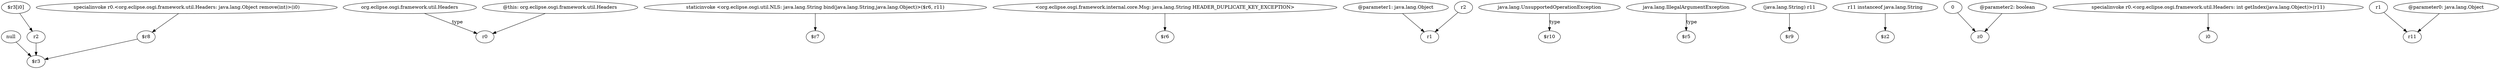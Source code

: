 digraph g {
0[label="null"]
1[label="$r3"]
0->1[label=""]
2[label="org.eclipse.osgi.framework.util.Headers"]
3[label="r0"]
2->3[label="type"]
4[label="r2"]
4->1[label=""]
5[label="staticinvoke <org.eclipse.osgi.util.NLS: java.lang.String bind(java.lang.String,java.lang.Object)>($r6, r11)"]
6[label="$r7"]
5->6[label=""]
7[label="$r3[i0]"]
7->4[label=""]
8[label="<org.eclipse.osgi.framework.internal.core.Msg: java.lang.String HEADER_DUPLICATE_KEY_EXCEPTION>"]
9[label="$r6"]
8->9[label=""]
10[label="@parameter1: java.lang.Object"]
11[label="r1"]
10->11[label=""]
12[label="specialinvoke r0.<org.eclipse.osgi.framework.util.Headers: java.lang.Object remove(int)>(i0)"]
13[label="$r8"]
12->13[label=""]
14[label="r2"]
14->11[label=""]
15[label="java.lang.UnsupportedOperationException"]
16[label="$r10"]
15->16[label="type"]
17[label="java.lang.IllegalArgumentException"]
18[label="$r5"]
17->18[label="type"]
19[label="(java.lang.String) r11"]
20[label="$r9"]
19->20[label=""]
21[label="r11 instanceof java.lang.String"]
22[label="$z2"]
21->22[label=""]
23[label="0"]
24[label="z0"]
23->24[label=""]
25[label="specialinvoke r0.<org.eclipse.osgi.framework.util.Headers: int getIndex(java.lang.Object)>(r11)"]
26[label="i0"]
25->26[label=""]
27[label="r1"]
28[label="r11"]
27->28[label=""]
29[label="@this: org.eclipse.osgi.framework.util.Headers"]
29->3[label=""]
30[label="@parameter0: java.lang.Object"]
30->28[label=""]
13->1[label=""]
31[label="@parameter2: boolean"]
31->24[label=""]
}